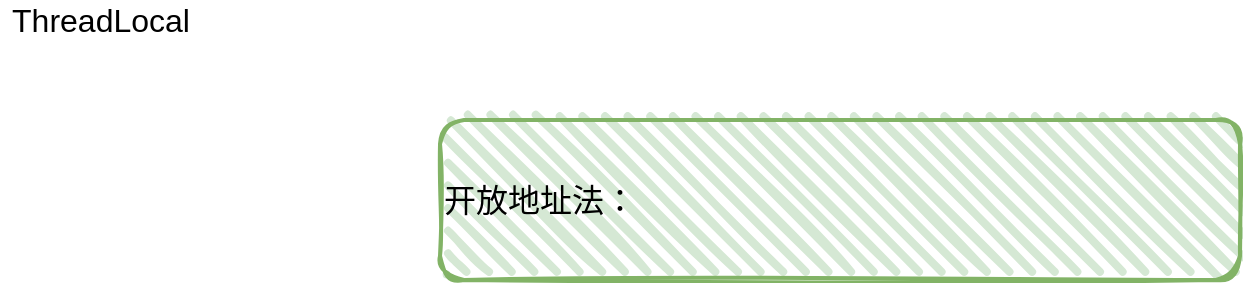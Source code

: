<mxfile version="17.4.6" type="github">
  <diagram id="g5FrM5QDYxY8pl8p_FM-" name="第 1 页">
    <mxGraphModel dx="981" dy="548" grid="1" gridSize="10" guides="1" tooltips="1" connect="1" arrows="1" fold="1" page="1" pageScale="1" pageWidth="850" pageHeight="1100" math="0" shadow="0">
      <root>
        <mxCell id="0" />
        <mxCell id="1" parent="0" />
        <mxCell id="rKMgfN1sdn-xuAl4E70D-1" value="&lt;font style=&quot;font-size: 16px&quot;&gt;ThreadLocal&lt;br&gt;&lt;/font&gt;" style="text;html=1;align=center;verticalAlign=middle;resizable=0;points=[];autosize=1;strokeColor=none;fillColor=none;" vertex="1" parent="1">
          <mxGeometry x="20" y="40" width="100" height="20" as="geometry" />
        </mxCell>
        <mxCell id="rKMgfN1sdn-xuAl4E70D-2" value="开放地址法：" style="rounded=1;whiteSpace=wrap;html=1;strokeWidth=2;fillWeight=4;hachureGap=8;hachureAngle=45;fillColor=#d5e8d4;sketch=1;fontSize=16;strokeColor=#82b366;align=left;" vertex="1" parent="1">
          <mxGeometry x="240" y="100" width="400" height="80" as="geometry" />
        </mxCell>
      </root>
    </mxGraphModel>
  </diagram>
</mxfile>
